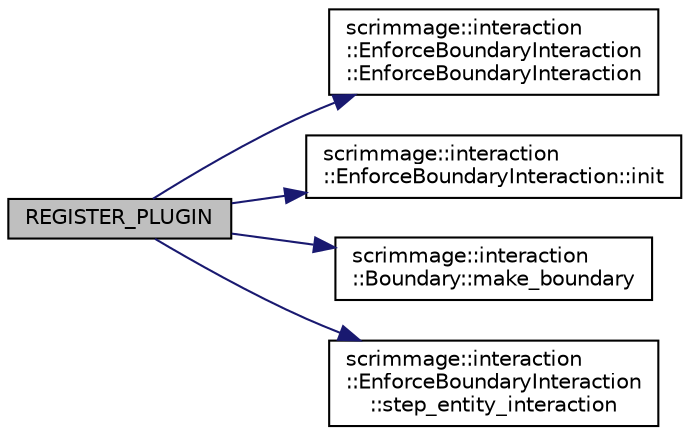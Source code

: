digraph "REGISTER_PLUGIN"
{
 // LATEX_PDF_SIZE
  edge [fontname="Helvetica",fontsize="10",labelfontname="Helvetica",labelfontsize="10"];
  node [fontname="Helvetica",fontsize="10",shape=record];
  rankdir="LR";
  Node1 [label="REGISTER_PLUGIN",height=0.2,width=0.4,color="black", fillcolor="grey75", style="filled", fontcolor="black",tooltip=" "];
  Node1 -> Node2 [color="midnightblue",fontsize="10",style="solid",fontname="Helvetica"];
  Node2 [label="scrimmage::interaction\l::EnforceBoundaryInteraction\l::EnforceBoundaryInteraction",height=0.2,width=0.4,color="black", fillcolor="white", style="filled",URL="$classscrimmage_1_1interaction_1_1EnforceBoundaryInteraction.html#a51dae9ab18aa626e1ec8cc6133a4e830",tooltip=" "];
  Node1 -> Node3 [color="midnightblue",fontsize="10",style="solid",fontname="Helvetica"];
  Node3 [label="scrimmage::interaction\l::EnforceBoundaryInteraction::init",height=0.2,width=0.4,color="black", fillcolor="white", style="filled",URL="$classscrimmage_1_1interaction_1_1EnforceBoundaryInteraction.html#a1ca4457a0e3907251588dee156e1eac0",tooltip=" "];
  Node1 -> Node4 [color="midnightblue",fontsize="10",style="solid",fontname="Helvetica"];
  Node4 [label="scrimmage::interaction\l::Boundary::make_boundary",height=0.2,width=0.4,color="black", fillcolor="white", style="filled",URL="$classscrimmage_1_1interaction_1_1Boundary.html#a0a17bd11b5a7ee052e2deeec470e4386",tooltip=" "];
  Node1 -> Node5 [color="midnightblue",fontsize="10",style="solid",fontname="Helvetica"];
  Node5 [label="scrimmage::interaction\l::EnforceBoundaryInteraction\l::step_entity_interaction",height=0.2,width=0.4,color="black", fillcolor="white", style="filled",URL="$classscrimmage_1_1interaction_1_1EnforceBoundaryInteraction.html#a9e94fad9ddcb800588475c6a7e0ee1a5",tooltip=" "];
}
